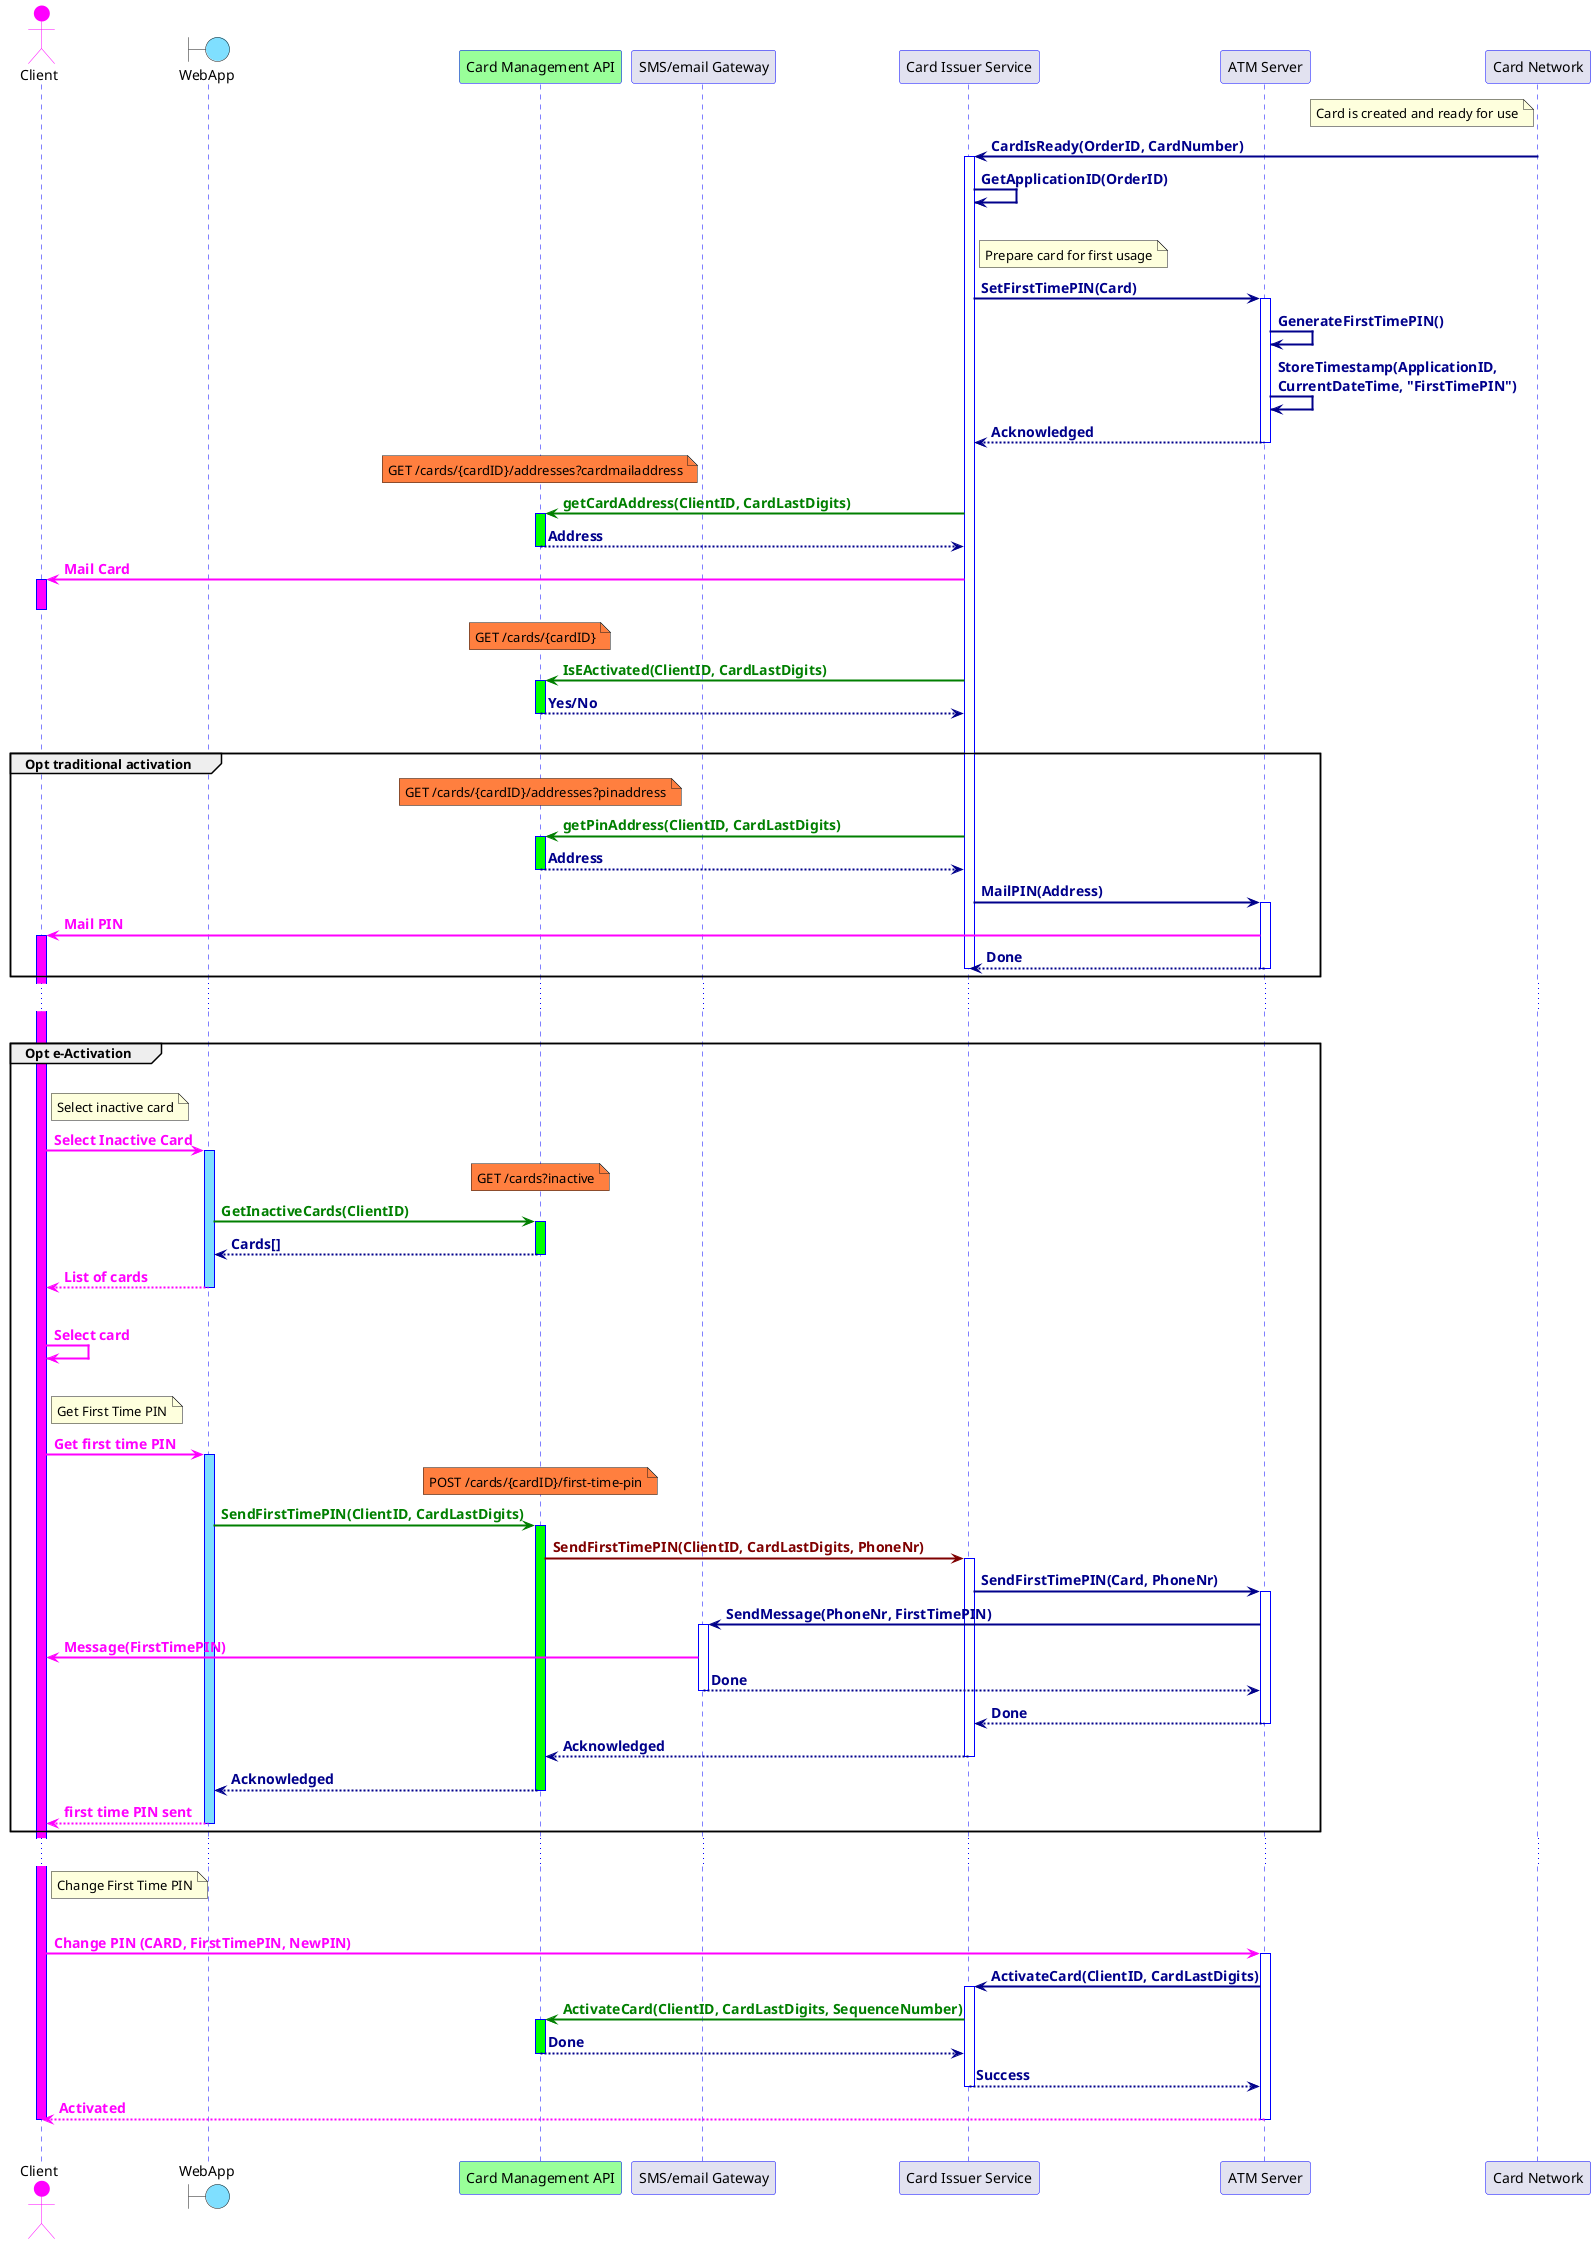 @startuml

skinparam sequence {
	ArrowColor DarkBlue
	ArrowThickness 2
	LifeLineBorderColor Blue
	ActorBorderColor #FF00FF
	ParticipantBorderColor Blue
}
skinparam arrow {
	FontColor DarkBlue
	FontSize 14
	FontStyle bold
}

actor Client #FF00FF
boundary WebApp #7FDFFF
participant "Card Management API" as CardMgmt #99FF99
participant "SMS/email Gateway" as SMS
participant "Card Issuer Service" as Issuer
participant "ATM Server" as ATM
participant "Card Network" as Network

note left of Network
Card is created and ready for use
end note
Network->Issuer: CardIsReady(OrderID, CardNumber)
activate Issuer
Issuer->Issuer: GetApplicationID(OrderID)
|||
note right of Issuer
Prepare card for first usage
end note
Issuer->ATM:SetFirstTimePIN(Card)
activate ATM
ATM->ATM:GenerateFirstTimePIN()
ATM->ATM: StoreTimestamp(ApplicationID,\nCurrentDateTime, "FirstTimePIN")
Issuer<--ATM:Acknowledged
deactivate ATM
note over CardMgmt #FF7F3F
GET /cards/{cardID}/addresses?cardmailaddress
end note
Issuer-[#007F00]>CardMgmt: <font color=#007F00><b>getCardAddress(ClientID, CardLastDigits)
activate CardMgmt #00FF00
Issuer<--CardMgmt: Address
deactivate CardMgmt
Issuer-[#FF00FF]>Client: <font color=#FF00FF><b>Mail Card
activate Client #FF00FF
deactivate Client
note over CardMgmt #FF7F3F
GET /cards/{cardID}
end note
Issuer-[#007F00]>CardMgmt: <font color=#007F00><b>IsEActivated(ClientID, CardLastDigits)
activate CardMgmt #00FF00
Issuer<--CardMgmt: Yes/No
deactivate CardMgmt
|||
group Opt traditional activation
note over CardMgmt #FF7F3F
GET /cards/{cardID}/addresses?pinaddress
end note
Issuer-[#007F00]>CardMgmt: <font color=#007F00><b>getPinAddress(ClientID, CardLastDigits)
activate CardMgmt #00FF00
Issuer<--CardMgmt: Address
deactivate CardMgmt
Issuer->ATM:MailPIN(Address)
activate ATM
ATM-[#FF00FF]>Client: <font color=#FF00FF><b>Mail PIN
activate Client #FF00FF
Issuer<--ATM:Done
deactivate ATM
deactivate Issuer
end
...
|||
group Opt e-Activation
|||
note right of Client
Select inactive card
end note
Client-[#FF00FF]>WebApp: <font color=#FF00FF><b>Select Inactive Card
activate WebApp #7FDFFF
note over CardMgmt #FF7F3F
GET /cards?inactive
end note
WebApp-[#007F00]>CardMgmt: <font color=#007F00><b>GetInactiveCards(ClientID)
activate CardMgmt #00FF00
WebApp<--CardMgmt: Cards[]
deactivate CardMgmt
Client<[#FF00FF]--WebApp: <font color=#FF00FF><b>List of cards
deactivate WebApp
|||
Client-[#FF00FF]>Client: <font color=#FF00FF><b>Select card

|||
note right of Client
Get First Time PIN
end note
Client-[#FF00FF]>WebApp: <font color=#FF00FF><b>Get first time PIN
activate WebApp #7FDFFF
note over CardMgmt #FF7F3F
POST /cards/{cardID}/first-time-pin
end note
WebApp-[#007F00]>CardMgmt: <font color=#007F00><b>SendFirstTimePIN(ClientID, CardLastDigits)
activate CardMgmt #00FF00
CardMgmt-[#7F0000]>Issuer: <font color=#7F0000><b>SendFirstTimePIN(ClientID, CardLastDigits, PhoneNr)
activate Issuer
Issuer->ATM:SendFirstTimePIN(Card, PhoneNr)
activate ATM
ATM->SMS:SendMessage(PhoneNr, FirstTimePIN)
activate SMS
Client<[#FF00FF]-SMS:<font color=#FF00FF><b>Message(FirstTimePIN)
ATM<--SMS: Done
deactivate SMS
Issuer<--ATM:Done
deactivate ATM
CardMgmt<--Issuer: Acknowledged
deactivate Issuer
WebApp<--CardMgmt: Acknowledged
deactivate CardMgmt
Client<[#FF00FF]--WebApp: <font color=#FF00FF><b>first time PIN sent
deactivate WebApp
end
...
note right of Client
Change First Time PIN
end note
|||
Client-[#FF00FF]>ATM: <font color=#FF00FF><b>Change PIN (CARD, FirstTimePIN, NewPIN)
activate ATM
ATM->Issuer: ActivateCard(ClientID, CardLastDigits)
activate Issuer
Issuer-[#007F00]>CardMgmt: <font color=#007F00><b>ActivateCard(ClientID, CardLastDigits, SequenceNumber)
activate CardMgmt #00FF00
Issuer<--CardMgmt: Done
deactivate CardMgmt
ATM<--Issuer: Success
deactivate Issuer
Client<[#FF00FF]--ATM: <font color=#FF00FF><b>Activated
deactivate ATM
deactivate Client
|||
@enduml